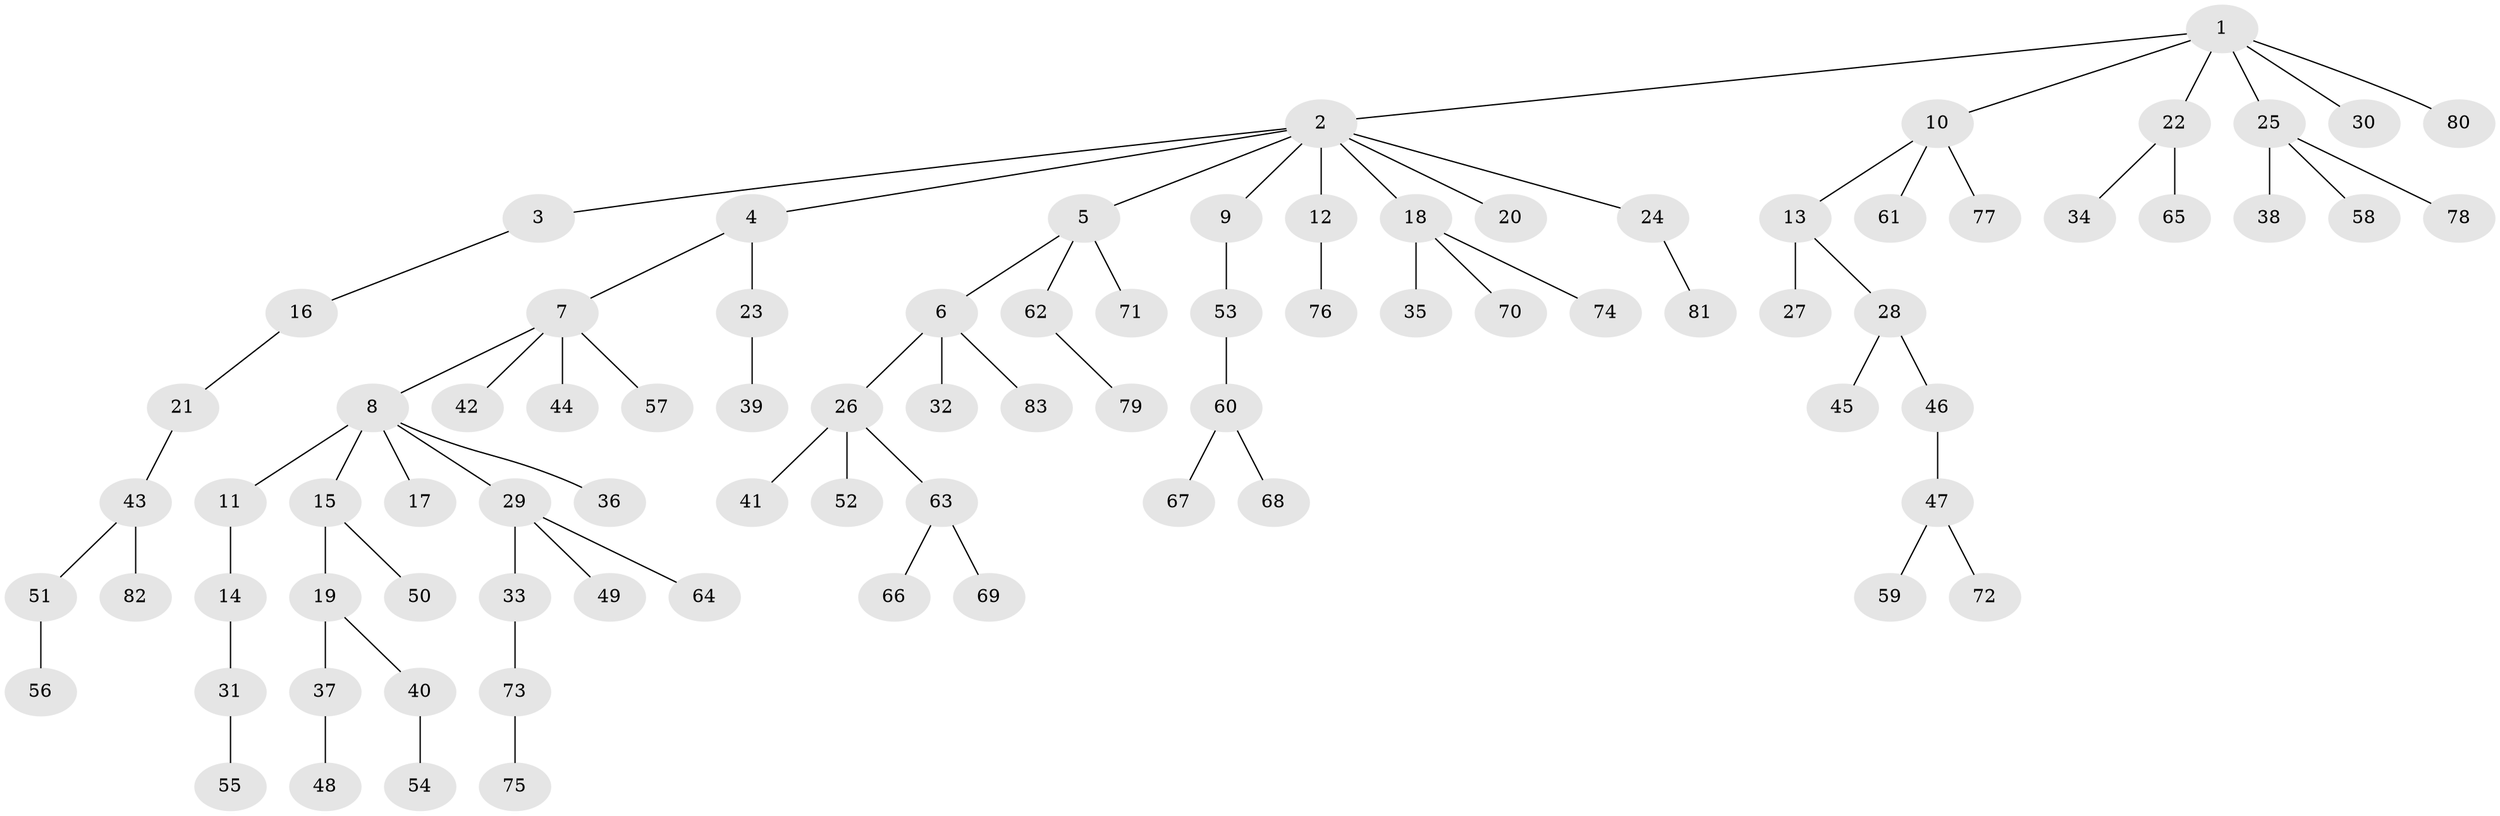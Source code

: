 // Generated by graph-tools (version 1.1) at 2025/15/03/09/25 04:15:39]
// undirected, 83 vertices, 82 edges
graph export_dot {
graph [start="1"]
  node [color=gray90,style=filled];
  1;
  2;
  3;
  4;
  5;
  6;
  7;
  8;
  9;
  10;
  11;
  12;
  13;
  14;
  15;
  16;
  17;
  18;
  19;
  20;
  21;
  22;
  23;
  24;
  25;
  26;
  27;
  28;
  29;
  30;
  31;
  32;
  33;
  34;
  35;
  36;
  37;
  38;
  39;
  40;
  41;
  42;
  43;
  44;
  45;
  46;
  47;
  48;
  49;
  50;
  51;
  52;
  53;
  54;
  55;
  56;
  57;
  58;
  59;
  60;
  61;
  62;
  63;
  64;
  65;
  66;
  67;
  68;
  69;
  70;
  71;
  72;
  73;
  74;
  75;
  76;
  77;
  78;
  79;
  80;
  81;
  82;
  83;
  1 -- 2;
  1 -- 10;
  1 -- 22;
  1 -- 25;
  1 -- 30;
  1 -- 80;
  2 -- 3;
  2 -- 4;
  2 -- 5;
  2 -- 9;
  2 -- 12;
  2 -- 18;
  2 -- 20;
  2 -- 24;
  3 -- 16;
  4 -- 7;
  4 -- 23;
  5 -- 6;
  5 -- 62;
  5 -- 71;
  6 -- 26;
  6 -- 32;
  6 -- 83;
  7 -- 8;
  7 -- 42;
  7 -- 44;
  7 -- 57;
  8 -- 11;
  8 -- 15;
  8 -- 17;
  8 -- 29;
  8 -- 36;
  9 -- 53;
  10 -- 13;
  10 -- 61;
  10 -- 77;
  11 -- 14;
  12 -- 76;
  13 -- 27;
  13 -- 28;
  14 -- 31;
  15 -- 19;
  15 -- 50;
  16 -- 21;
  18 -- 35;
  18 -- 70;
  18 -- 74;
  19 -- 37;
  19 -- 40;
  21 -- 43;
  22 -- 34;
  22 -- 65;
  23 -- 39;
  24 -- 81;
  25 -- 38;
  25 -- 58;
  25 -- 78;
  26 -- 41;
  26 -- 52;
  26 -- 63;
  28 -- 45;
  28 -- 46;
  29 -- 33;
  29 -- 49;
  29 -- 64;
  31 -- 55;
  33 -- 73;
  37 -- 48;
  40 -- 54;
  43 -- 51;
  43 -- 82;
  46 -- 47;
  47 -- 59;
  47 -- 72;
  51 -- 56;
  53 -- 60;
  60 -- 67;
  60 -- 68;
  62 -- 79;
  63 -- 66;
  63 -- 69;
  73 -- 75;
}
